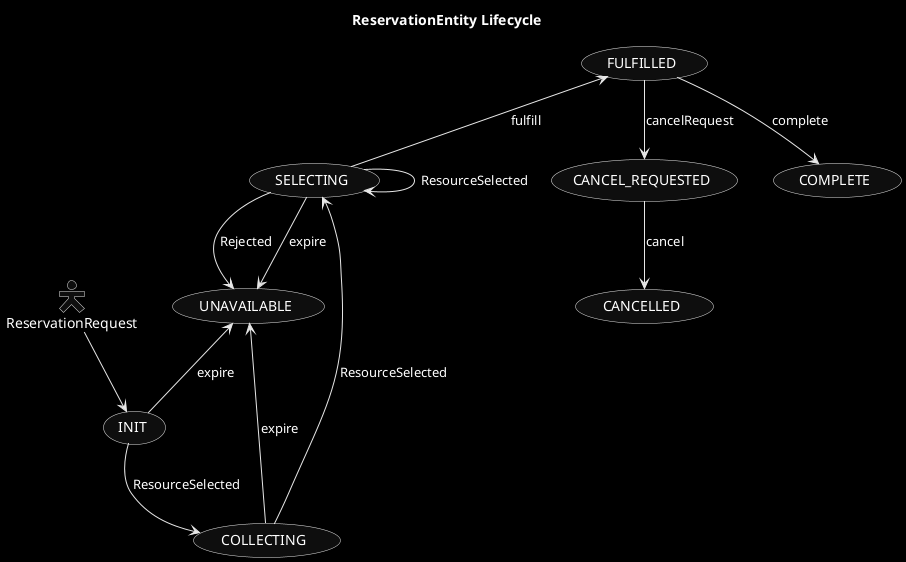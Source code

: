 @startuml
skinparam monochrome reverse
skinparam actorStyle hollow

title ReservationEntity Lifecycle
ReservationRequest --> (INIT)
(INIT) --> (COLLECTING): ResourceSelected
(SELECTING) --> (SELECTING): ResourceSelected
(COLLECTING) --> (SELECTING): ResourceSelected
(UNAVAILABLE) <-- (SELECTING): expire
(UNAVAILABLE) <-- (COLLECTING): expire
(UNAVAILABLE) <-- (INIT): expire
(FULFILLED) <-- (SELECTING): fulfill
(UNAVAILABLE) <-up- (SELECTING): Rejected
(FULFILLED) --> (CANCEL_REQUESTED): cancelRequest
(CANCEL_REQUESTED) --> (CANCELLED): cancel
'COMPLETE is when a reservation is in the past
(FULFILLED) --> (COMPLETE): complete
@enduml